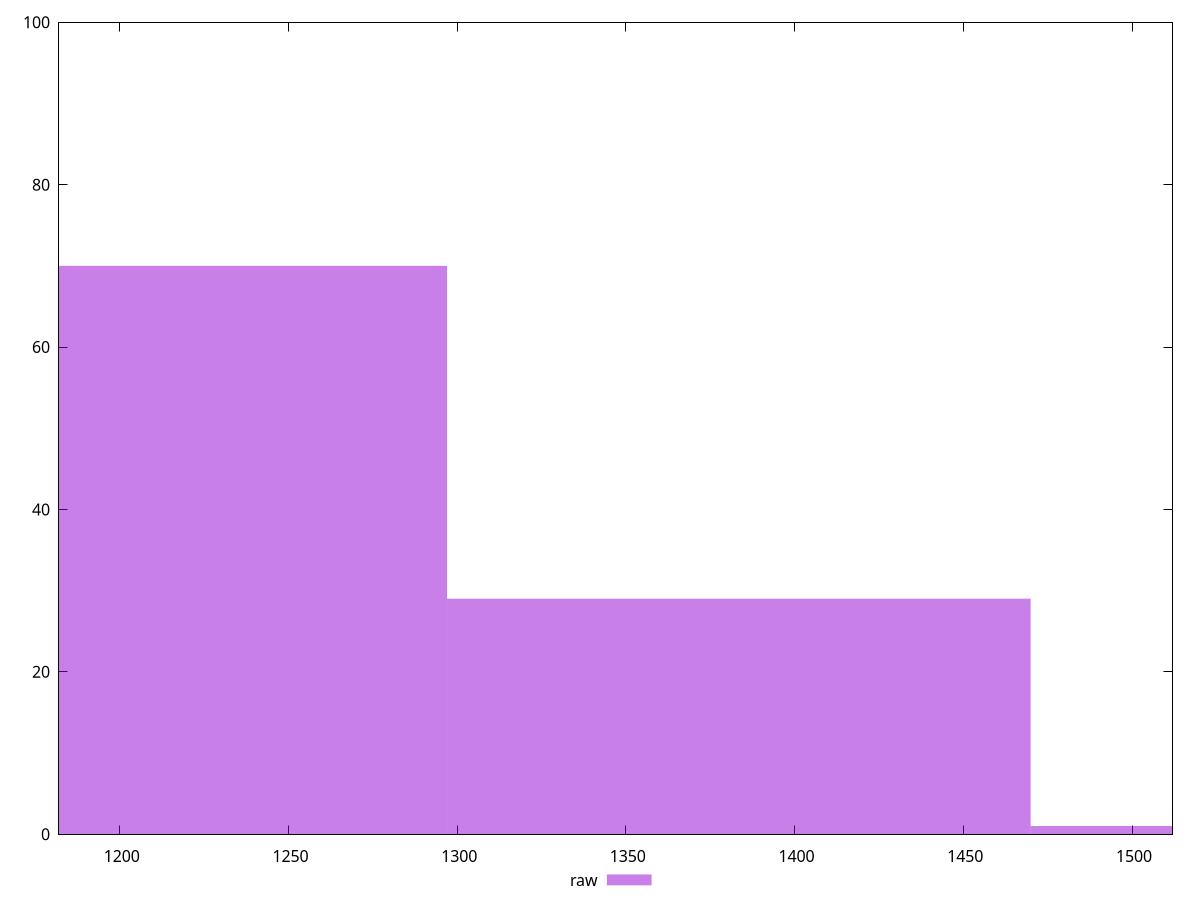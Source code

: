 reset

$raw <<EOF
1556.4164711709936 1
1210.546144244106 70
1383.4813077075498 29
EOF

set key outside below
set boxwidth 172.93516346344373
set xrange [1182:1512]
set yrange [0:100]
set trange [0:100]
set style fill transparent solid 0.5 noborder
set terminal svg size 640, 490 enhanced background rgb 'white'
set output "report_00018_2021-02-10T15-25-16.877Z/render-blocking-resources/samples/pages+cached/raw/histogram.svg"

plot $raw title "raw" with boxes

reset
